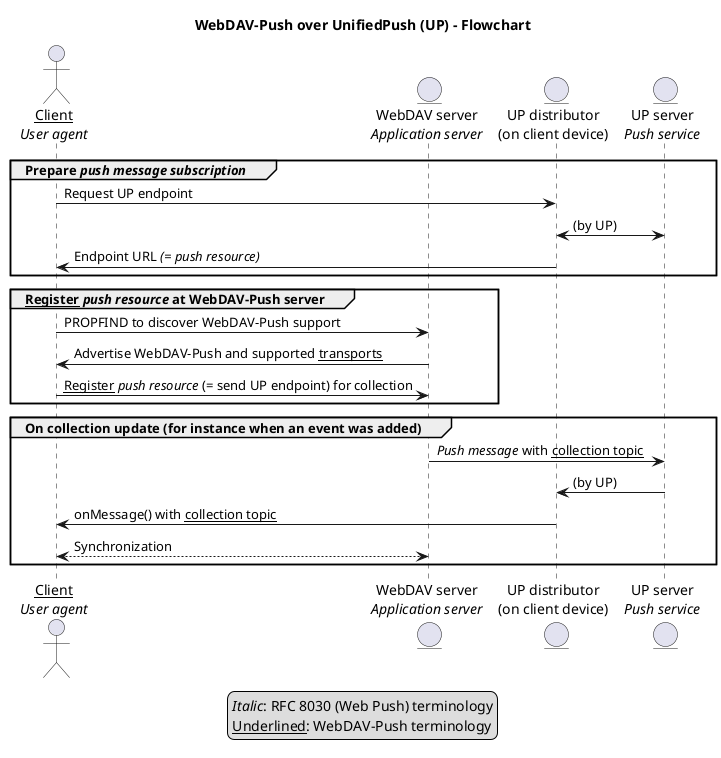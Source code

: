 @startuml

title WebDAV-Push over UnifiedPush (UP) – Flowchart

actor "__Client__\n//User agent//" as C
entity "WebDAV server\n//Application server//" as WS
entity "UP distributor\n(on client device)" as UPD
entity "UP server\n//Push service//" as UPS

group Prepare //push message subscription//
C -> UPD: Request UP endpoint
UPS <-> UPD: (by UP)
UPD -> C: Endpoint URL //(= push resource)// 
end

group __Register__ //push resource// at WebDAV-Push server
C -> WS: PROPFIND to discover WebDAV-Push support
C <- WS: Advertise WebDAV-Push and supported __transports__

C -> WS: __Register__ //push resource// (= send UP endpoint) for collection
end

group On collection update (for instance when an event was added)
WS -> UPS: //Push message// with __collection topic__

UPS -> UPD: (by UP)

UPD -> C: onMessage() with __collection topic__
C <--> WS: Synchronization 
end

legend
//Italic//: RFC 8030 (Web Push) terminology
__Underlined__: WebDAV-Push terminology
endlegend

@enduml
